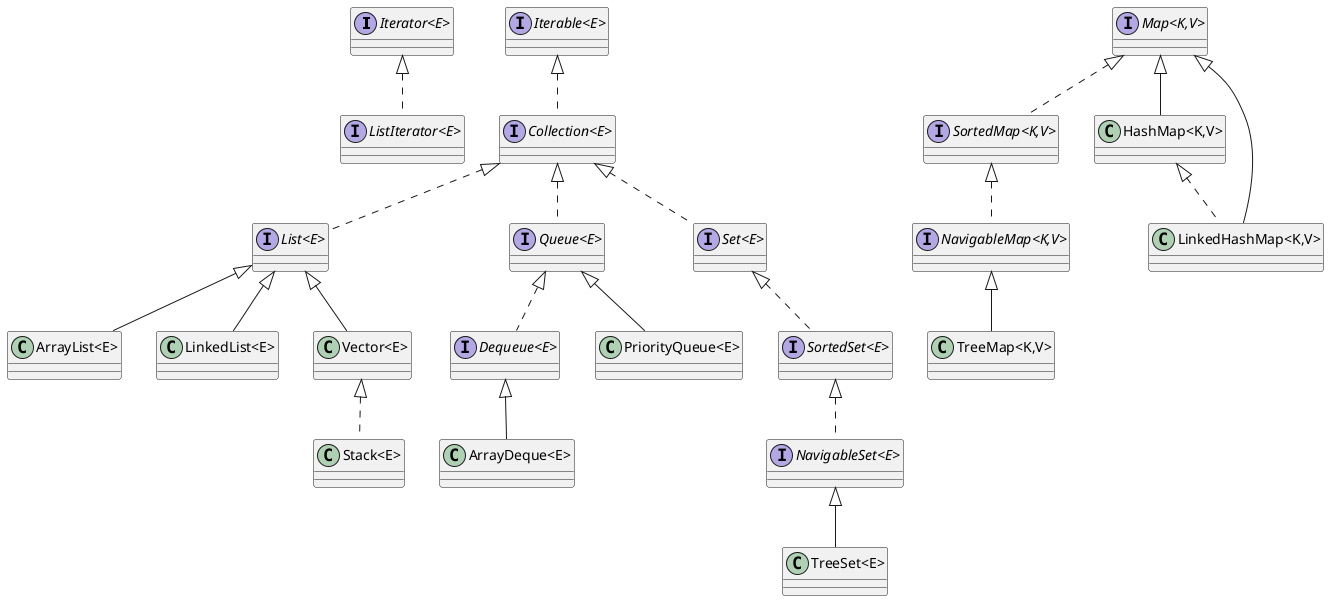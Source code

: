 @startuml

interface "Iterator<E>"
interface "ListIterator<E>"

"Iterator<E>" <|.. "ListIterator<E>"

interface "Iterable<E>"
interface "Collection<E>"
interface "List<E>"
interface "Queue<E>"
interface "Set<E>"
interface "Dequeue<E>"
interface "SortedSet<E>"
interface "NavigableSet<E>"

class "ArrayList<E>"
class "LinkedList<E>"
class "Vector<E>"
class "Stack<E>"
class "PriorityQueue<E>"
class "ArrayDeque<E>"

class "TreeSet<E>"

"Iterable<E>" <|.. "Collection<E>"
"Collection<E>" <|.. "List<E>"
"Collection<E>" <|.. "Queue<E>"
"Queue<E>" <|.. "Dequeue<E>"
"Collection<E>" <|.. "Set<E>"
"Set<E>" <|.. "SortedSet<E>"
"SortedSet<E>" <|.. "NavigableSet<E>"

"List<E>" <|-- "ArrayList<E>"
"List<E>" <|-- "LinkedList<E>"
"List<E>" <|-- "Vector<E>"
"Vector<E>" <|.. "Stack<E>"

"Queue<E>" <|-- "PriorityQueue<E>"
"Dequeue<E>" <|-- "ArrayDeque<E>"

"NavigableSet<E>" <|-- "TreeSet<E>"

interface "Map<K,V>"
interface "SortedMap<K,V>"
interface "NavigableMap<K,V>"

class "HashMap<K,V>"
class "LinkedHashMap<K,V>"
class "TreeMap<K,V>"

"Map<K,V>" <|.. "SortedMap<K,V>"
"SortedMap<K,V>" <|.. "NavigableMap<K,V>"
"Map<K,V>" <|-- "HashMap<K,V>"
"NavigableMap<K,V>" <|-- "TreeMap<K,V>"

"HashMap<K,V>" <|.. "LinkedHashMap<K,V>"
"Map<K,V>" <|-- "LinkedHashMap<K,V>"
@enduml